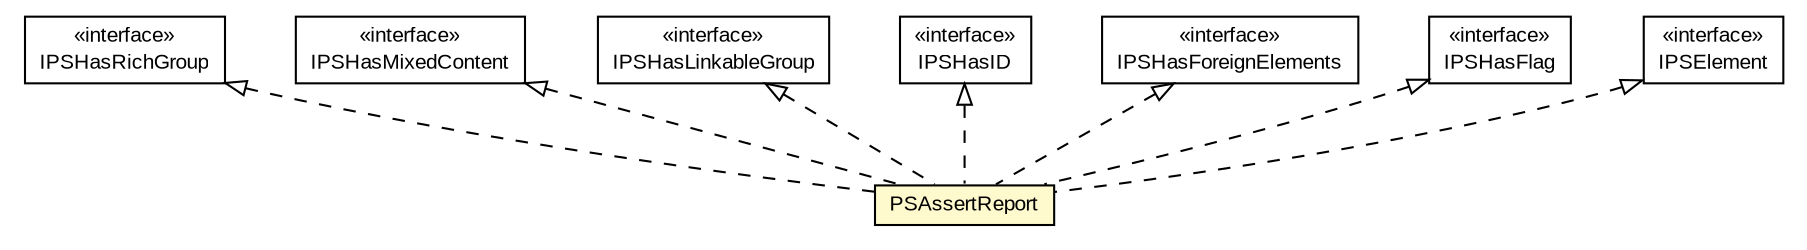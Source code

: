 #!/usr/local/bin/dot
#
# Class diagram 
# Generated by UMLGraph version 5.1 (http://www.umlgraph.org/)
#

digraph G {
	edge [fontname="arial",fontsize=10,labelfontname="arial",labelfontsize=10];
	node [fontname="arial",fontsize=10,shape=plaintext];
	nodesep=0.25;
	ranksep=0.5;
	// com.helger.schematron.pure.model.PSAssertReport
	c9646 [label=<<table title="com.helger.schematron.pure.model.PSAssertReport" border="0" cellborder="1" cellspacing="0" cellpadding="2" port="p" bgcolor="lemonChiffon" href="./PSAssertReport.html">
		<tr><td><table border="0" cellspacing="0" cellpadding="1">
<tr><td align="center" balign="center"> PSAssertReport </td></tr>
		</table></td></tr>
		</table>>, fontname="arial", fontcolor="black", fontsize=10.0];
	// com.helger.schematron.pure.model.IPSHasRichGroup
	c9650 [label=<<table title="com.helger.schematron.pure.model.IPSHasRichGroup" border="0" cellborder="1" cellspacing="0" cellpadding="2" port="p" href="./IPSHasRichGroup.html">
		<tr><td><table border="0" cellspacing="0" cellpadding="1">
<tr><td align="center" balign="center"> &#171;interface&#187; </td></tr>
<tr><td align="center" balign="center"> IPSHasRichGroup </td></tr>
		</table></td></tr>
		</table>>, fontname="arial", fontcolor="black", fontsize=10.0];
	// com.helger.schematron.pure.model.IPSHasMixedContent
	c9651 [label=<<table title="com.helger.schematron.pure.model.IPSHasMixedContent" border="0" cellborder="1" cellspacing="0" cellpadding="2" port="p" href="./IPSHasMixedContent.html">
		<tr><td><table border="0" cellspacing="0" cellpadding="1">
<tr><td align="center" balign="center"> &#171;interface&#187; </td></tr>
<tr><td align="center" balign="center"> IPSHasMixedContent </td></tr>
		</table></td></tr>
		</table>>, fontname="arial", fontcolor="black", fontsize=10.0];
	// com.helger.schematron.pure.model.IPSHasLinkableGroup
	c9652 [label=<<table title="com.helger.schematron.pure.model.IPSHasLinkableGroup" border="0" cellborder="1" cellspacing="0" cellpadding="2" port="p" href="./IPSHasLinkableGroup.html">
		<tr><td><table border="0" cellspacing="0" cellpadding="1">
<tr><td align="center" balign="center"> &#171;interface&#187; </td></tr>
<tr><td align="center" balign="center"> IPSHasLinkableGroup </td></tr>
		</table></td></tr>
		</table>>, fontname="arial", fontcolor="black", fontsize=10.0];
	// com.helger.schematron.pure.model.IPSHasID
	c9655 [label=<<table title="com.helger.schematron.pure.model.IPSHasID" border="0" cellborder="1" cellspacing="0" cellpadding="2" port="p" href="./IPSHasID.html">
		<tr><td><table border="0" cellspacing="0" cellpadding="1">
<tr><td align="center" balign="center"> &#171;interface&#187; </td></tr>
<tr><td align="center" balign="center"> IPSHasID </td></tr>
		</table></td></tr>
		</table>>, fontname="arial", fontcolor="black", fontsize=10.0];
	// com.helger.schematron.pure.model.IPSHasForeignElements
	c9656 [label=<<table title="com.helger.schematron.pure.model.IPSHasForeignElements" border="0" cellborder="1" cellspacing="0" cellpadding="2" port="p" href="./IPSHasForeignElements.html">
		<tr><td><table border="0" cellspacing="0" cellpadding="1">
<tr><td align="center" balign="center"> &#171;interface&#187; </td></tr>
<tr><td align="center" balign="center"> IPSHasForeignElements </td></tr>
		</table></td></tr>
		</table>>, fontname="arial", fontcolor="black", fontsize=10.0];
	// com.helger.schematron.pure.model.IPSHasFlag
	c9658 [label=<<table title="com.helger.schematron.pure.model.IPSHasFlag" border="0" cellborder="1" cellspacing="0" cellpadding="2" port="p" href="./IPSHasFlag.html">
		<tr><td><table border="0" cellspacing="0" cellpadding="1">
<tr><td align="center" balign="center"> &#171;interface&#187; </td></tr>
<tr><td align="center" balign="center"> IPSHasFlag </td></tr>
		</table></td></tr>
		</table>>, fontname="arial", fontcolor="black", fontsize=10.0];
	// com.helger.schematron.pure.model.IPSElement
	c9659 [label=<<table title="com.helger.schematron.pure.model.IPSElement" border="0" cellborder="1" cellspacing="0" cellpadding="2" port="p" href="./IPSElement.html">
		<tr><td><table border="0" cellspacing="0" cellpadding="1">
<tr><td align="center" balign="center"> &#171;interface&#187; </td></tr>
<tr><td align="center" balign="center"> IPSElement </td></tr>
		</table></td></tr>
		</table>>, fontname="arial", fontcolor="black", fontsize=10.0];
	//com.helger.schematron.pure.model.PSAssertReport implements com.helger.schematron.pure.model.IPSElement
	c9659:p -> c9646:p [dir=back,arrowtail=empty,style=dashed];
	//com.helger.schematron.pure.model.PSAssertReport implements com.helger.schematron.pure.model.IPSHasFlag
	c9658:p -> c9646:p [dir=back,arrowtail=empty,style=dashed];
	//com.helger.schematron.pure.model.PSAssertReport implements com.helger.schematron.pure.model.IPSHasForeignElements
	c9656:p -> c9646:p [dir=back,arrowtail=empty,style=dashed];
	//com.helger.schematron.pure.model.PSAssertReport implements com.helger.schematron.pure.model.IPSHasMixedContent
	c9651:p -> c9646:p [dir=back,arrowtail=empty,style=dashed];
	//com.helger.schematron.pure.model.PSAssertReport implements com.helger.schematron.pure.model.IPSHasID
	c9655:p -> c9646:p [dir=back,arrowtail=empty,style=dashed];
	//com.helger.schematron.pure.model.PSAssertReport implements com.helger.schematron.pure.model.IPSHasRichGroup
	c9650:p -> c9646:p [dir=back,arrowtail=empty,style=dashed];
	//com.helger.schematron.pure.model.PSAssertReport implements com.helger.schematron.pure.model.IPSHasLinkableGroup
	c9652:p -> c9646:p [dir=back,arrowtail=empty,style=dashed];
}

